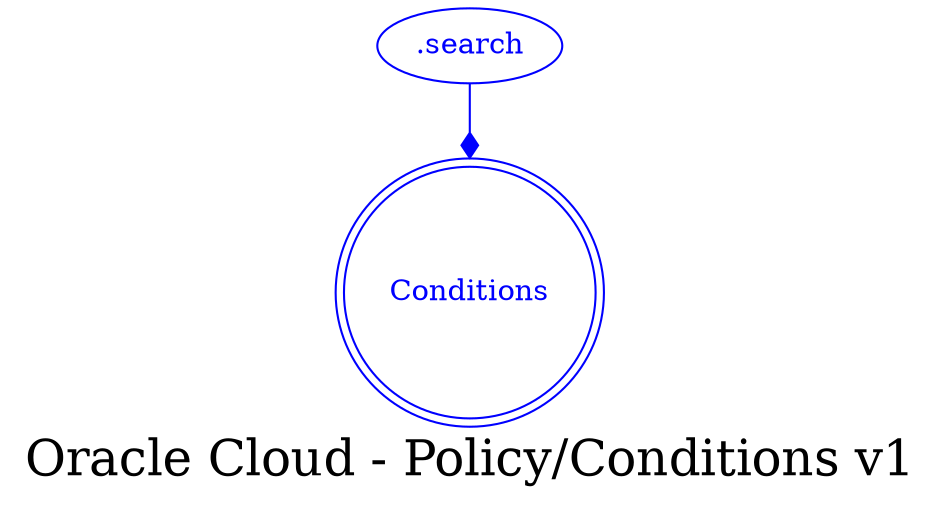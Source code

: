 digraph LexiconGraph {
graph[label="Oracle Cloud - Policy/Conditions v1", fontsize=24]
splines=true
"Conditions" [color=blue, fontcolor=blue, shape=doublecircle]
".search" -> "Conditions" [color=blue, fontcolor=blue, arrowhead=diamond, arrowtail=none]
".search" [color=blue, fontcolor=blue, shape=ellipse]
}
